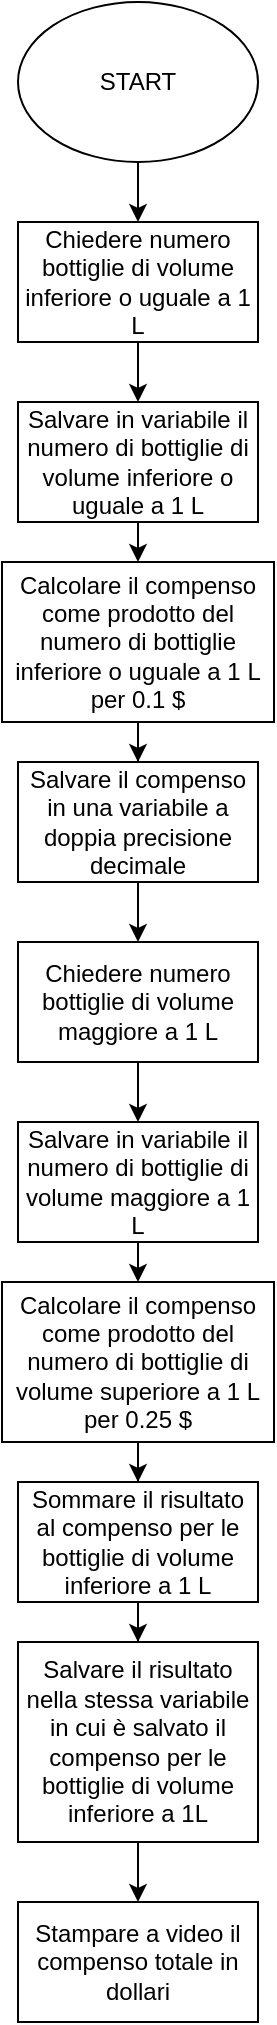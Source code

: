<mxfile version="24.0.7" type="device">
  <diagram name="Pagina-1" id="Ungbcu5Dow3fbD0V2W7u">
    <mxGraphModel dx="880" dy="529" grid="1" gridSize="10" guides="1" tooltips="1" connect="1" arrows="1" fold="1" page="1" pageScale="1" pageWidth="827" pageHeight="1169" math="0" shadow="0">
      <root>
        <mxCell id="0" />
        <mxCell id="1" parent="0" />
        <mxCell id="iKtbAZ_yp_36YXxWFGt8-3" value="" style="edgeStyle=orthogonalEdgeStyle;rounded=0;orthogonalLoop=1;jettySize=auto;html=1;" edge="1" parent="1" source="iKtbAZ_yp_36YXxWFGt8-1" target="iKtbAZ_yp_36YXxWFGt8-2">
          <mxGeometry relative="1" as="geometry" />
        </mxCell>
        <mxCell id="iKtbAZ_yp_36YXxWFGt8-1" value="START" style="ellipse;whiteSpace=wrap;html=1;" vertex="1" parent="1">
          <mxGeometry x="354" y="20" width="120" height="80" as="geometry" />
        </mxCell>
        <mxCell id="iKtbAZ_yp_36YXxWFGt8-5" value="" style="edgeStyle=orthogonalEdgeStyle;rounded=0;orthogonalLoop=1;jettySize=auto;html=1;" edge="1" parent="1" source="iKtbAZ_yp_36YXxWFGt8-2" target="iKtbAZ_yp_36YXxWFGt8-4">
          <mxGeometry relative="1" as="geometry" />
        </mxCell>
        <mxCell id="iKtbAZ_yp_36YXxWFGt8-2" value="Chiedere numero bottiglie di volume inferiore o uguale a 1 L" style="whiteSpace=wrap;html=1;" vertex="1" parent="1">
          <mxGeometry x="354" y="130" width="120" height="60" as="geometry" />
        </mxCell>
        <mxCell id="iKtbAZ_yp_36YXxWFGt8-9" style="edgeStyle=orthogonalEdgeStyle;rounded=0;orthogonalLoop=1;jettySize=auto;html=1;exitX=0.5;exitY=1;exitDx=0;exitDy=0;entryX=0.5;entryY=0;entryDx=0;entryDy=0;" edge="1" parent="1" source="iKtbAZ_yp_36YXxWFGt8-4" target="iKtbAZ_yp_36YXxWFGt8-7">
          <mxGeometry relative="1" as="geometry" />
        </mxCell>
        <mxCell id="iKtbAZ_yp_36YXxWFGt8-4" value="Salvare in variabile il numero di bottiglie di volume inferiore o uguale a 1 L" style="whiteSpace=wrap;html=1;" vertex="1" parent="1">
          <mxGeometry x="354" y="220" width="120" height="60" as="geometry" />
        </mxCell>
        <mxCell id="iKtbAZ_yp_36YXxWFGt8-6" value="" style="edgeStyle=orthogonalEdgeStyle;rounded=0;orthogonalLoop=1;jettySize=auto;html=1;" edge="1" parent="1" source="iKtbAZ_yp_36YXxWFGt8-7" target="iKtbAZ_yp_36YXxWFGt8-8">
          <mxGeometry relative="1" as="geometry" />
        </mxCell>
        <mxCell id="iKtbAZ_yp_36YXxWFGt8-7" value="Calcolare il compenso come prodotto del numero di bottiglie inferiore o uguale a 1 L per 0.1 $" style="whiteSpace=wrap;html=1;" vertex="1" parent="1">
          <mxGeometry x="346" y="300" width="136" height="80" as="geometry" />
        </mxCell>
        <mxCell id="iKtbAZ_yp_36YXxWFGt8-17" style="edgeStyle=orthogonalEdgeStyle;rounded=0;orthogonalLoop=1;jettySize=auto;html=1;exitX=0.5;exitY=1;exitDx=0;exitDy=0;entryX=0.5;entryY=0;entryDx=0;entryDy=0;" edge="1" parent="1" source="iKtbAZ_yp_36YXxWFGt8-8" target="iKtbAZ_yp_36YXxWFGt8-11">
          <mxGeometry relative="1" as="geometry" />
        </mxCell>
        <mxCell id="iKtbAZ_yp_36YXxWFGt8-8" value="Salvare il compenso in una variabile a doppia precisione decimale" style="whiteSpace=wrap;html=1;" vertex="1" parent="1">
          <mxGeometry x="354" y="400" width="120" height="60" as="geometry" />
        </mxCell>
        <mxCell id="iKtbAZ_yp_36YXxWFGt8-10" value="" style="edgeStyle=orthogonalEdgeStyle;rounded=0;orthogonalLoop=1;jettySize=auto;html=1;" edge="1" parent="1" source="iKtbAZ_yp_36YXxWFGt8-11" target="iKtbAZ_yp_36YXxWFGt8-13">
          <mxGeometry relative="1" as="geometry" />
        </mxCell>
        <mxCell id="iKtbAZ_yp_36YXxWFGt8-11" value="Chiedere numero bottiglie di volume maggiore a 1 L" style="whiteSpace=wrap;html=1;" vertex="1" parent="1">
          <mxGeometry x="354" y="490" width="120" height="60" as="geometry" />
        </mxCell>
        <mxCell id="iKtbAZ_yp_36YXxWFGt8-12" style="edgeStyle=orthogonalEdgeStyle;rounded=0;orthogonalLoop=1;jettySize=auto;html=1;exitX=0.5;exitY=1;exitDx=0;exitDy=0;entryX=0.5;entryY=0;entryDx=0;entryDy=0;" edge="1" parent="1" source="iKtbAZ_yp_36YXxWFGt8-13" target="iKtbAZ_yp_36YXxWFGt8-15">
          <mxGeometry relative="1" as="geometry" />
        </mxCell>
        <mxCell id="iKtbAZ_yp_36YXxWFGt8-13" value="Salvare in variabile il numero di bottiglie di volume maggiore a 1 L" style="whiteSpace=wrap;html=1;" vertex="1" parent="1">
          <mxGeometry x="354" y="580" width="120" height="60" as="geometry" />
        </mxCell>
        <mxCell id="iKtbAZ_yp_36YXxWFGt8-14" value="" style="edgeStyle=orthogonalEdgeStyle;rounded=0;orthogonalLoop=1;jettySize=auto;html=1;" edge="1" parent="1" source="iKtbAZ_yp_36YXxWFGt8-15" target="iKtbAZ_yp_36YXxWFGt8-16">
          <mxGeometry relative="1" as="geometry" />
        </mxCell>
        <mxCell id="iKtbAZ_yp_36YXxWFGt8-15" value="Calcolare il compenso come prodotto del numero di bottiglie di volume superiore a 1 L per 0.25 $" style="whiteSpace=wrap;html=1;" vertex="1" parent="1">
          <mxGeometry x="346" y="660" width="136" height="80" as="geometry" />
        </mxCell>
        <mxCell id="iKtbAZ_yp_36YXxWFGt8-19" value="" style="edgeStyle=orthogonalEdgeStyle;rounded=0;orthogonalLoop=1;jettySize=auto;html=1;" edge="1" parent="1" source="iKtbAZ_yp_36YXxWFGt8-16" target="iKtbAZ_yp_36YXxWFGt8-18">
          <mxGeometry relative="1" as="geometry" />
        </mxCell>
        <mxCell id="iKtbAZ_yp_36YXxWFGt8-16" value="Sommare il risultato al compenso per le bottiglie di volume inferiore a 1 L" style="whiteSpace=wrap;html=1;" vertex="1" parent="1">
          <mxGeometry x="354" y="760" width="120" height="60" as="geometry" />
        </mxCell>
        <mxCell id="iKtbAZ_yp_36YXxWFGt8-21" value="" style="edgeStyle=orthogonalEdgeStyle;rounded=0;orthogonalLoop=1;jettySize=auto;html=1;" edge="1" parent="1" source="iKtbAZ_yp_36YXxWFGt8-18" target="iKtbAZ_yp_36YXxWFGt8-20">
          <mxGeometry relative="1" as="geometry" />
        </mxCell>
        <mxCell id="iKtbAZ_yp_36YXxWFGt8-18" value="Salvare il risultato nella stessa variabile in cui è salvato il compenso per le bottiglie di volume inferiore a 1L" style="whiteSpace=wrap;html=1;" vertex="1" parent="1">
          <mxGeometry x="354" y="840" width="120" height="100" as="geometry" />
        </mxCell>
        <mxCell id="iKtbAZ_yp_36YXxWFGt8-20" value="Stampare a video il compenso totale in dollari" style="whiteSpace=wrap;html=1;" vertex="1" parent="1">
          <mxGeometry x="354" y="970" width="120" height="60" as="geometry" />
        </mxCell>
      </root>
    </mxGraphModel>
  </diagram>
</mxfile>
